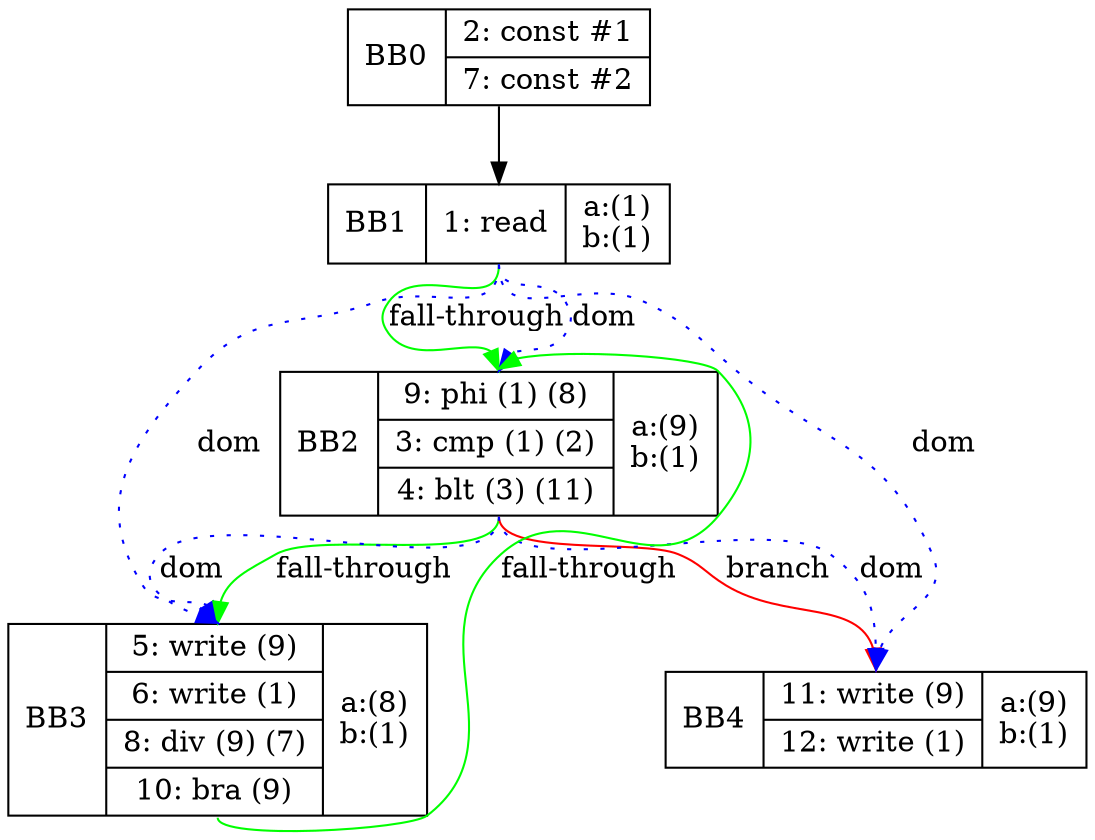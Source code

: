 digraph G {
BB0 [shape=record, label="<b>BB0| {2: const #1|7: const #2}"];
BB1 [shape=record, label="<b>BB1| {1: read}| a:(1)\nb:(1)\n"];
BB2 [shape=record, label="<b>BB2| {9: phi (1) (8)|3: cmp (1) (2)|4: blt (3) (11)}| a:(9)\nb:(1)\n"];
BB3 [shape=record, label="<b>BB3| {5: write (9)|6: write (1)|8: div (9) (7)|10: bra (9)}| a:(8)\nb:(1)\n"];
BB4 [shape=record, label="<b>BB4| {11: write (9)|12: write (1)}| a:(9)\nb:(1)\n"];
BB0:s -> BB1:n;
BB1:s -> BB2:n [color="green", label="fall-through"];
BB2:s -> BB3:n [color="green", label="fall-through"];
BB2:s -> BB4:n [color="red", label="branch"];
BB1:s -> BB2:n [color=blue, style=dotted, label="dom"];
BB3:s -> BB2:n [color="green", label="fall-through"];
BB1:s -> BB3:n [color=blue, style=dotted, label="dom"];
BB2:s -> BB3:n [color=blue, style=dotted, label="dom"];
BB1:s -> BB4:n [color=blue, style=dotted, label="dom"];
BB2:s -> BB4:n [color=blue, style=dotted, label="dom"];
}
